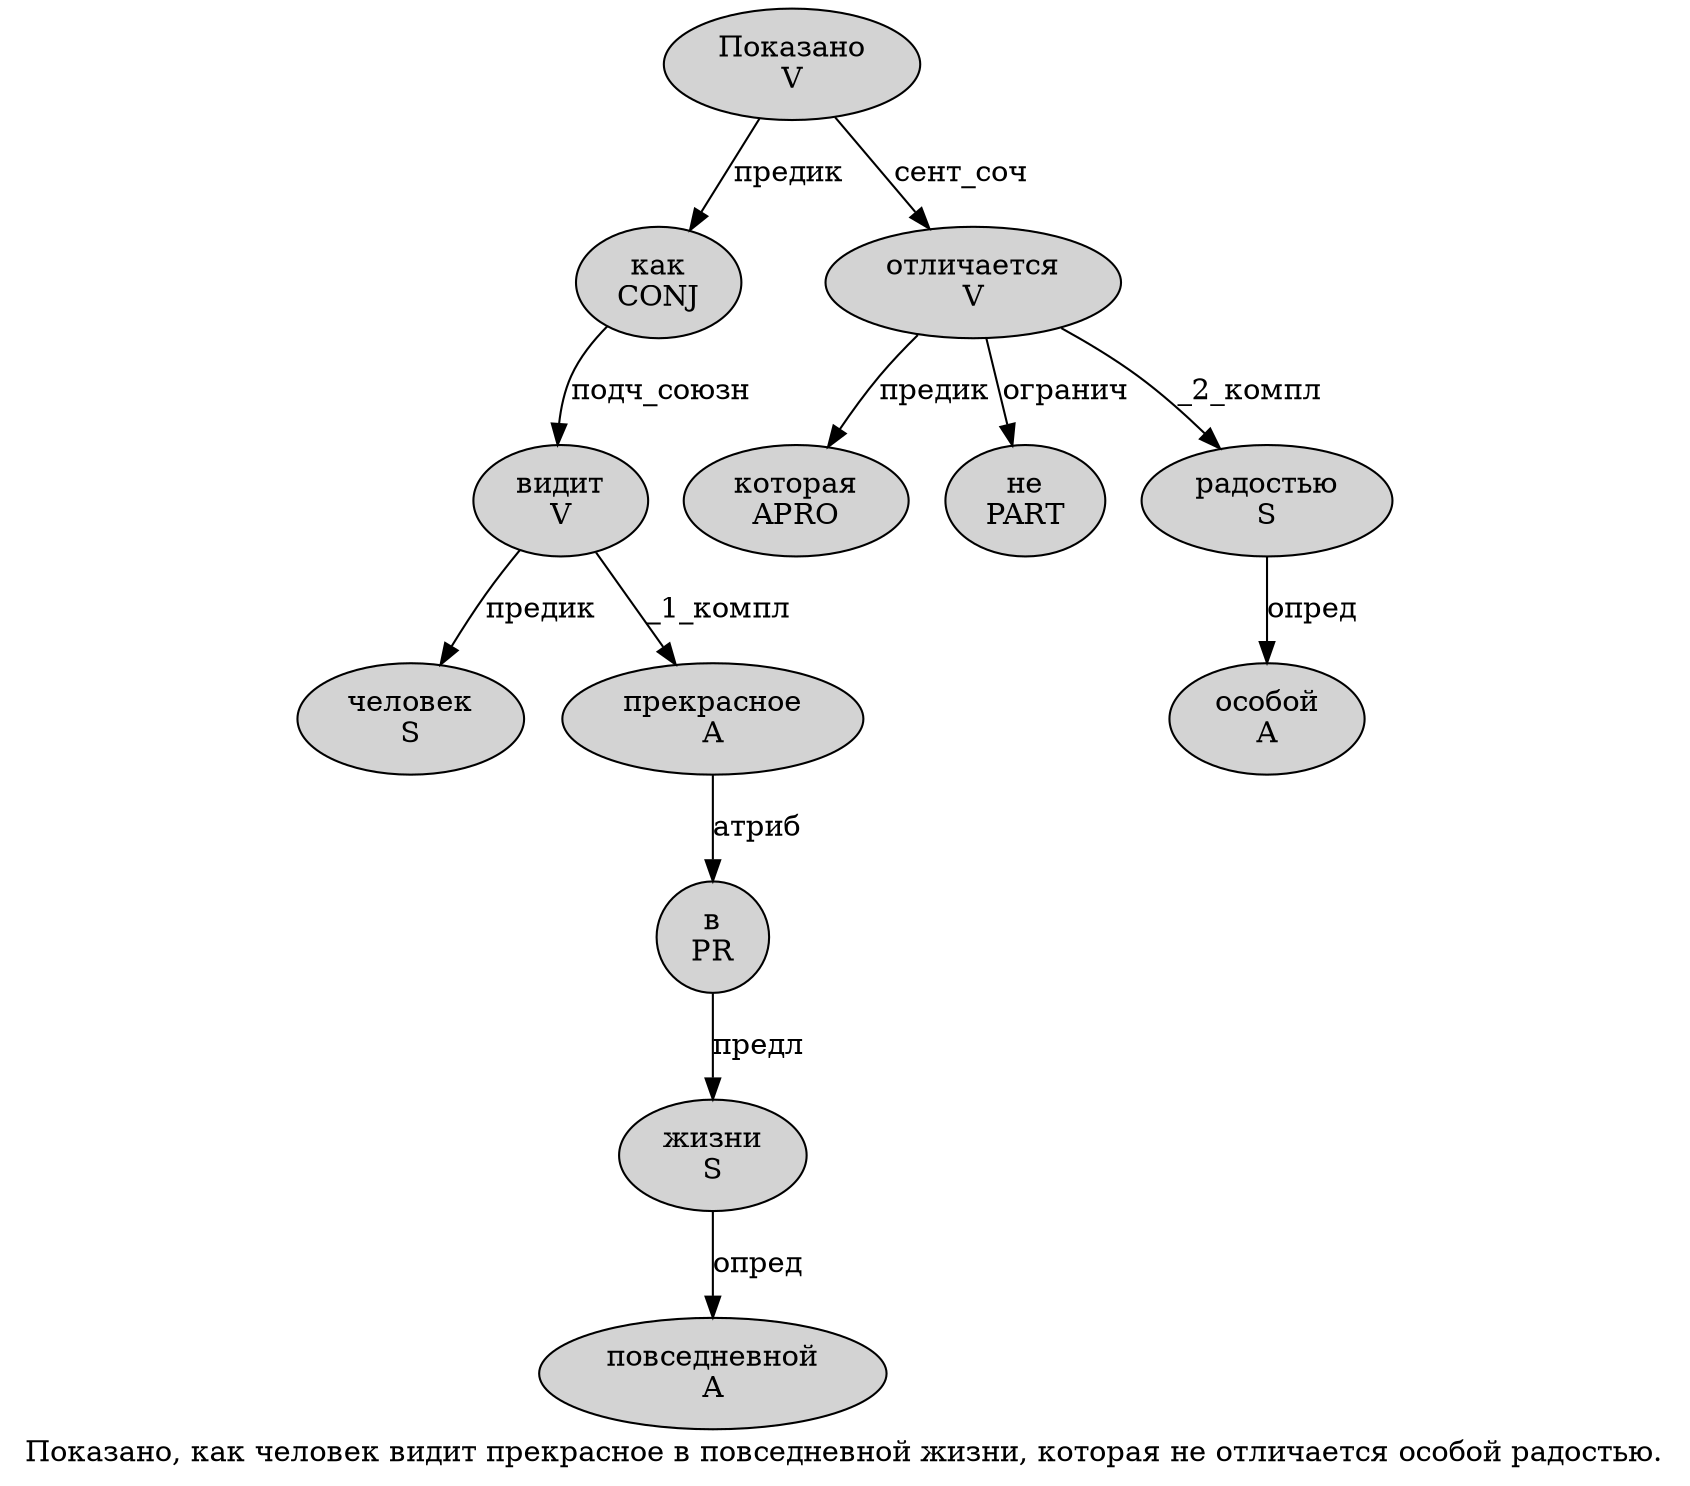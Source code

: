 digraph SENTENCE_110 {
	graph [label="Показано, как человек видит прекрасное в повседневной жизни, которая не отличается особой радостью."]
	node [style=filled]
		0 [label="Показано
V" color="" fillcolor=lightgray penwidth=1 shape=ellipse]
		2 [label="как
CONJ" color="" fillcolor=lightgray penwidth=1 shape=ellipse]
		3 [label="человек
S" color="" fillcolor=lightgray penwidth=1 shape=ellipse]
		4 [label="видит
V" color="" fillcolor=lightgray penwidth=1 shape=ellipse]
		5 [label="прекрасное
A" color="" fillcolor=lightgray penwidth=1 shape=ellipse]
		6 [label="в
PR" color="" fillcolor=lightgray penwidth=1 shape=ellipse]
		7 [label="повседневной
A" color="" fillcolor=lightgray penwidth=1 shape=ellipse]
		8 [label="жизни
S" color="" fillcolor=lightgray penwidth=1 shape=ellipse]
		10 [label="которая
APRO" color="" fillcolor=lightgray penwidth=1 shape=ellipse]
		11 [label="не
PART" color="" fillcolor=lightgray penwidth=1 shape=ellipse]
		12 [label="отличается
V" color="" fillcolor=lightgray penwidth=1 shape=ellipse]
		13 [label="особой
A" color="" fillcolor=lightgray penwidth=1 shape=ellipse]
		14 [label="радостью
S" color="" fillcolor=lightgray penwidth=1 shape=ellipse]
			12 -> 10 [label="предик"]
			12 -> 11 [label="огранич"]
			12 -> 14 [label="_2_компл"]
			2 -> 4 [label="подч_союзн"]
			4 -> 3 [label="предик"]
			4 -> 5 [label="_1_компл"]
			14 -> 13 [label="опред"]
			8 -> 7 [label="опред"]
			6 -> 8 [label="предл"]
			0 -> 2 [label="предик"]
			0 -> 12 [label="сент_соч"]
			5 -> 6 [label="атриб"]
}